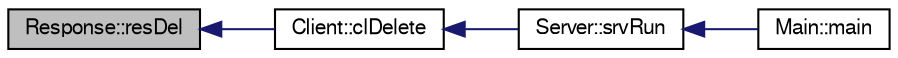 digraph G
{
  bgcolor="transparent";
  edge [fontname="FreeSans",fontsize="10",labelfontname="FreeSans",labelfontsize="10"];
  node [fontname="FreeSans",fontsize="10",shape=record];
  rankdir=LR;
  Node1 [label="Response::resDel",height=0.2,width=0.4,color="black", fillcolor="grey75", style="filled" fontcolor="black"];
  Node1 -> Node2 [dir=back,color="midnightblue",fontsize="10",style="solid",fontname="FreeSans"];
  Node2 [label="Client::clDelete",height=0.2,width=0.4,color="black",URL="$structClient.html#a1c3d2cd19a3c4dc95e238a476a75ed9a"];
  Node2 -> Node3 [dir=back,color="midnightblue",fontsize="10",style="solid",fontname="FreeSans"];
  Node3 [label="Server::srvRun",height=0.2,width=0.4,color="black",URL="$structServer.html#a3af8b347c989209ca4617ee4f6db3f55"];
  Node3 -> Node4 [dir=back,color="midnightblue",fontsize="10",style="solid",fontname="FreeSans"];
  Node4 [label="Main::main",height=0.2,width=0.4,color="black",URL="$structMain.html#a3c04138a5bfe5d72780bb7e82a18e627"];
}
